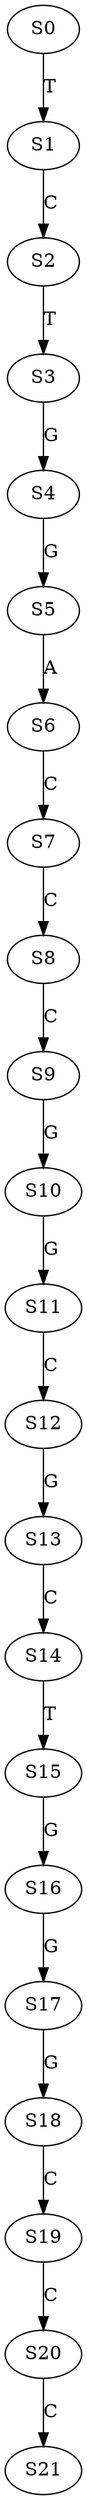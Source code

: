 strict digraph  {
	S0 -> S1 [ label = T ];
	S1 -> S2 [ label = C ];
	S2 -> S3 [ label = T ];
	S3 -> S4 [ label = G ];
	S4 -> S5 [ label = G ];
	S5 -> S6 [ label = A ];
	S6 -> S7 [ label = C ];
	S7 -> S8 [ label = C ];
	S8 -> S9 [ label = C ];
	S9 -> S10 [ label = G ];
	S10 -> S11 [ label = G ];
	S11 -> S12 [ label = C ];
	S12 -> S13 [ label = G ];
	S13 -> S14 [ label = C ];
	S14 -> S15 [ label = T ];
	S15 -> S16 [ label = G ];
	S16 -> S17 [ label = G ];
	S17 -> S18 [ label = G ];
	S18 -> S19 [ label = C ];
	S19 -> S20 [ label = C ];
	S20 -> S21 [ label = C ];
}
